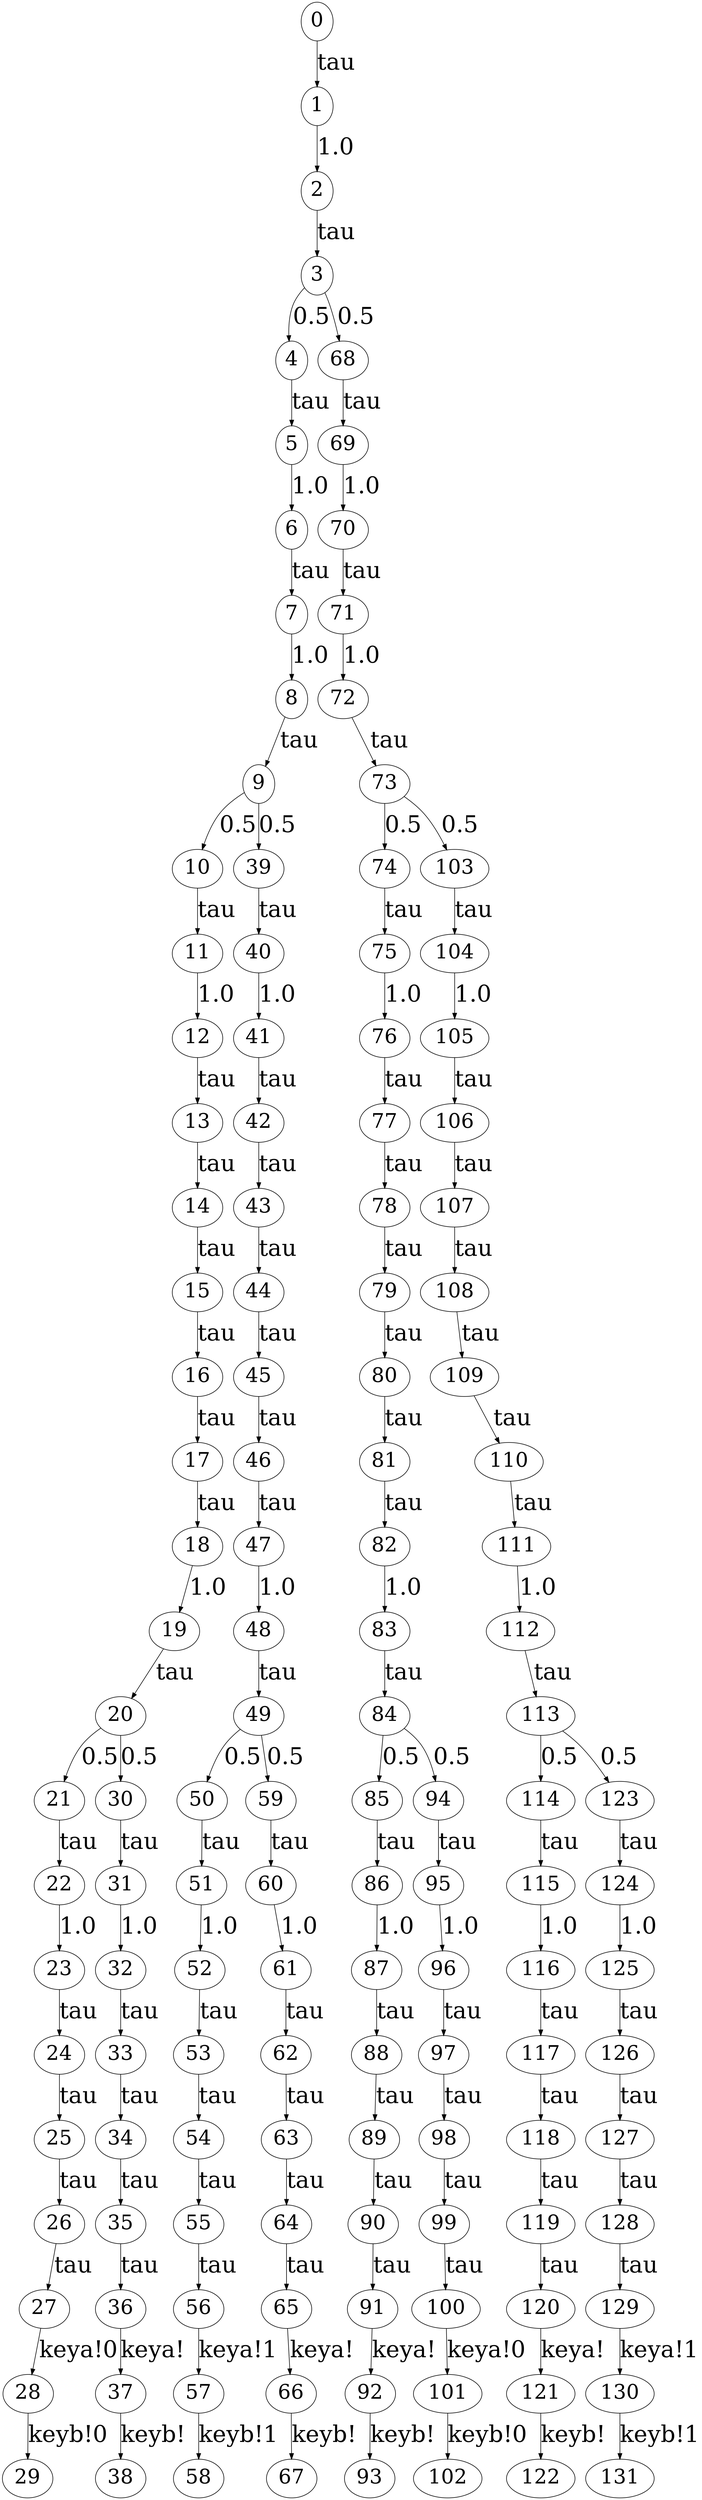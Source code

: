 // The qLTS Spec
digraph {
	node [fontsize=35]
	edge [fontsize=40]
	0 -> 1 [label=tau]
	1 -> 2 [label=1.0]
	2 -> 3 [label=tau]
	3 -> 4 [label=0.5]
	4 -> 5 [label=tau]
	5 -> 6 [label=1.0]
	6 -> 7 [label=tau]
	7 -> 8 [label=1.0]
	8 -> 9 [label=tau]
	9 -> 10 [label=0.5]
	10 -> 11 [label=tau]
	11 -> 12 [label=1.0]
	12 -> 13 [label=tau]
	13 -> 14 [label=tau]
	14 -> 15 [label=tau]
	15 -> 16 [label=tau]
	16 -> 17 [label=tau]
	17 -> 18 [label=tau]
	18 -> 19 [label=1.0]
	19 -> 20 [label=tau]
	20 -> 21 [label=0.5]
	21 -> 22 [label=tau]
	22 -> 23 [label=1.0]
	23 -> 24 [label=tau]
	24 -> 25 [label=tau]
	25 -> 26 [label=tau]
	26 -> 27 [label=tau]
	27 -> 28 [label="keya!0"]
	28 -> 29 [label="keyb!0"]
	20 -> 30 [label=0.5]
	30 -> 31 [label=tau]
	31 -> 32 [label=1.0]
	32 -> 33 [label=tau]
	33 -> 34 [label=tau]
	34 -> 35 [label=tau]
	35 -> 36 [label=tau]
	36 -> 37 [label="keya!"]
	37 -> 38 [label="keyb!"]
	9 -> 39 [label=0.5]
	39 -> 40 [label=tau]
	40 -> 41 [label=1.0]
	41 -> 42 [label=tau]
	42 -> 43 [label=tau]
	43 -> 44 [label=tau]
	44 -> 45 [label=tau]
	45 -> 46 [label=tau]
	46 -> 47 [label=tau]
	47 -> 48 [label=1.0]
	48 -> 49 [label=tau]
	49 -> 50 [label=0.5]
	50 -> 51 [label=tau]
	51 -> 52 [label=1.0]
	52 -> 53 [label=tau]
	53 -> 54 [label=tau]
	54 -> 55 [label=tau]
	55 -> 56 [label=tau]
	56 -> 57 [label="keya!1"]
	57 -> 58 [label="keyb!1"]
	49 -> 59 [label=0.5]
	59 -> 60 [label=tau]
	60 -> 61 [label=1.0]
	61 -> 62 [label=tau]
	62 -> 63 [label=tau]
	63 -> 64 [label=tau]
	64 -> 65 [label=tau]
	65 -> 66 [label="keya!"]
	66 -> 67 [label="keyb!"]
	3 -> 68 [label=0.5]
	68 -> 69 [label=tau]
	69 -> 70 [label=1.0]
	70 -> 71 [label=tau]
	71 -> 72 [label=1.0]
	72 -> 73 [label=tau]
	73 -> 74 [label=0.5]
	74 -> 75 [label=tau]
	75 -> 76 [label=1.0]
	76 -> 77 [label=tau]
	77 -> 78 [label=tau]
	78 -> 79 [label=tau]
	79 -> 80 [label=tau]
	80 -> 81 [label=tau]
	81 -> 82 [label=tau]
	82 -> 83 [label=1.0]
	83 -> 84 [label=tau]
	84 -> 85 [label=0.5]
	85 -> 86 [label=tau]
	86 -> 87 [label=1.0]
	87 -> 88 [label=tau]
	88 -> 89 [label=tau]
	89 -> 90 [label=tau]
	90 -> 91 [label=tau]
	91 -> 92 [label="keya!"]
	92 -> 93 [label="keyb!"]
	84 -> 94 [label=0.5]
	94 -> 95 [label=tau]
	95 -> 96 [label=1.0]
	96 -> 97 [label=tau]
	97 -> 98 [label=tau]
	98 -> 99 [label=tau]
	99 -> 100 [label=tau]
	100 -> 101 [label="keya!0"]
	101 -> 102 [label="keyb!0"]
	73 -> 103 [label=0.5]
	103 -> 104 [label=tau]
	104 -> 105 [label=1.0]
	105 -> 106 [label=tau]
	106 -> 107 [label=tau]
	107 -> 108 [label=tau]
	108 -> 109 [label=tau]
	109 -> 110 [label=tau]
	110 -> 111 [label=tau]
	111 -> 112 [label=1.0]
	112 -> 113 [label=tau]
	113 -> 114 [label=0.5]
	114 -> 115 [label=tau]
	115 -> 116 [label=1.0]
	116 -> 117 [label=tau]
	117 -> 118 [label=tau]
	118 -> 119 [label=tau]
	119 -> 120 [label=tau]
	120 -> 121 [label="keya!"]
	121 -> 122 [label="keyb!"]
	113 -> 123 [label=0.5]
	123 -> 124 [label=tau]
	124 -> 125 [label=1.0]
	125 -> 126 [label=tau]
	126 -> 127 [label=tau]
	127 -> 128 [label=tau]
	128 -> 129 [label=tau]
	129 -> 130 [label="keya!1"]
	130 -> 131 [label="keyb!1"]
}
